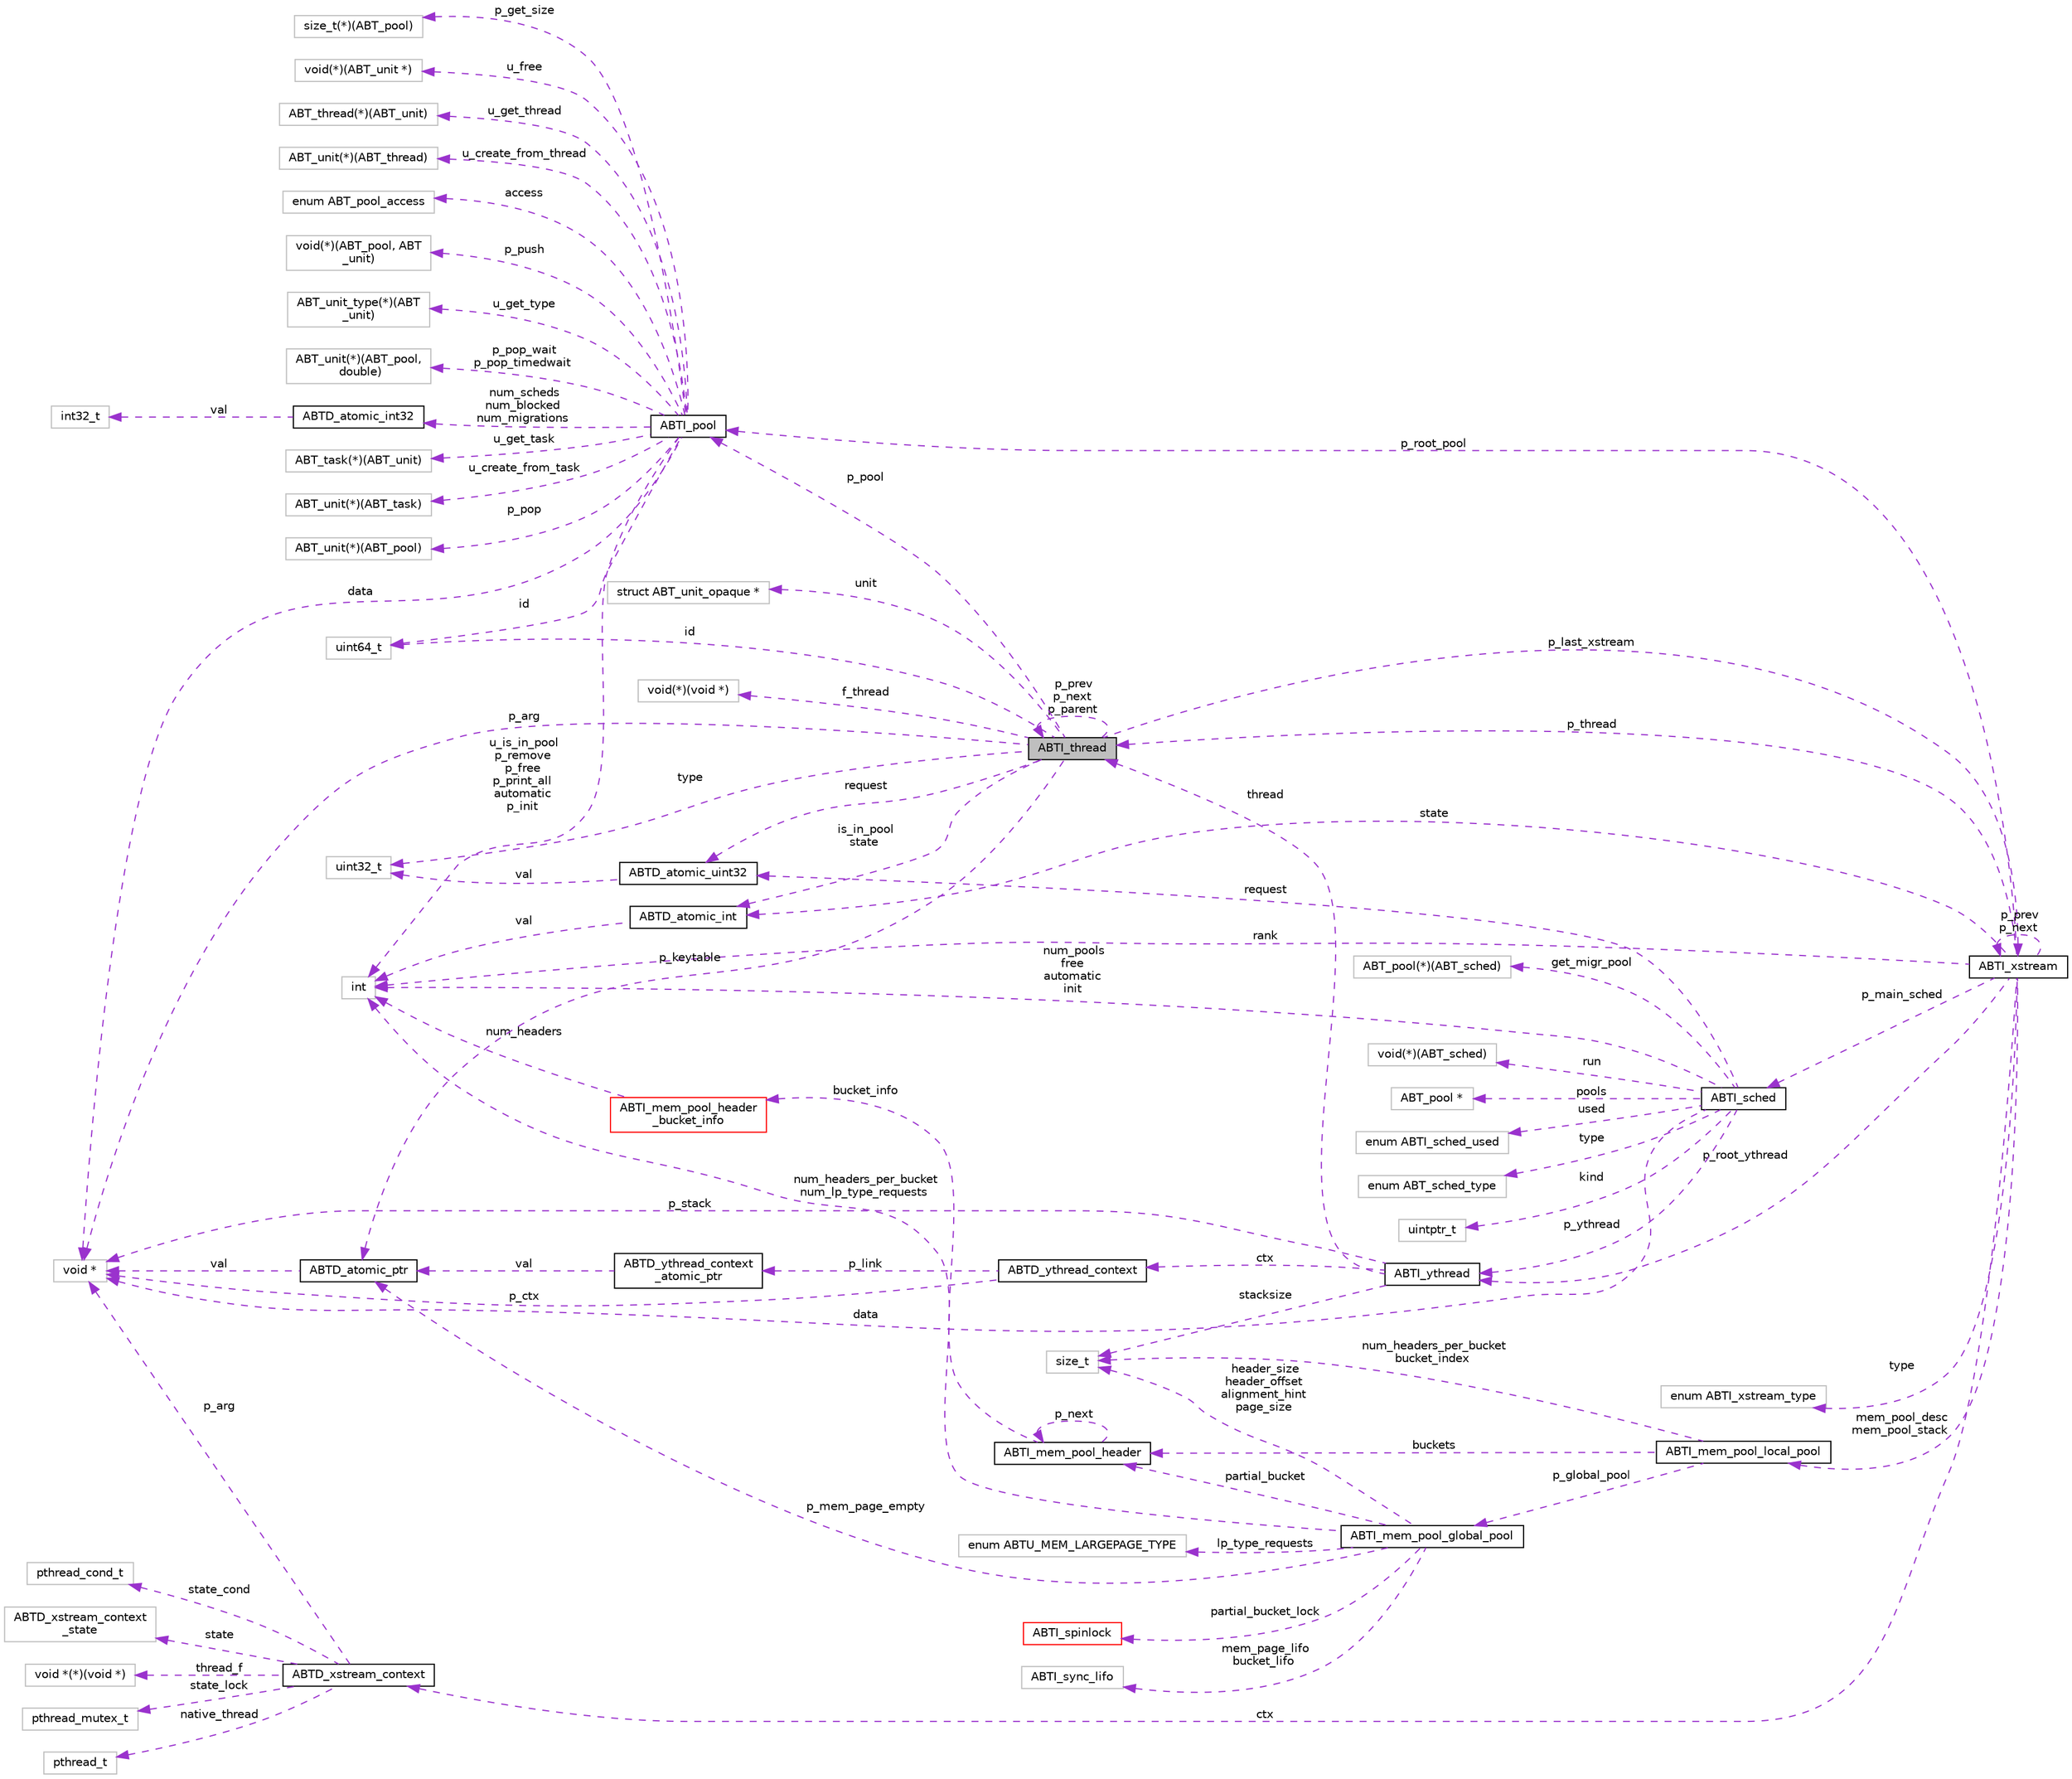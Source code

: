 digraph "ABTI_thread"
{
  edge [fontname="Helvetica",fontsize="10",labelfontname="Helvetica",labelfontsize="10"];
  node [fontname="Helvetica",fontsize="10",shape=record];
  rankdir="LR";
  Node1 [label="ABTI_thread",height=0.2,width=0.4,color="black", fillcolor="grey75", style="filled" fontcolor="black"];
  Node2 -> Node1 [dir="back",color="darkorchid3",fontsize="10",style="dashed",label=" f_thread" ,fontname="Helvetica"];
  Node2 [label="void(*)(void *)",height=0.2,width=0.4,color="grey75", fillcolor="white", style="filled"];
  Node3 -> Node1 [dir="back",color="darkorchid3",fontsize="10",style="dashed",label=" id" ,fontname="Helvetica"];
  Node3 [label="uint64_t",height=0.2,width=0.4,color="grey75", fillcolor="white", style="filled"];
  Node1 -> Node1 [dir="back",color="darkorchid3",fontsize="10",style="dashed",label=" p_prev\np_next\np_parent" ,fontname="Helvetica"];
  Node4 -> Node1 [dir="back",color="darkorchid3",fontsize="10",style="dashed",label=" p_pool" ,fontname="Helvetica"];
  Node4 [label="ABTI_pool",height=0.2,width=0.4,color="black", fillcolor="white", style="filled",URL="$df/d65/structABTI__pool.html"];
  Node5 -> Node4 [dir="back",color="darkorchid3",fontsize="10",style="dashed",label=" p_get_size" ,fontname="Helvetica"];
  Node5 [label="size_t(*)(ABT_pool)",height=0.2,width=0.4,color="grey75", fillcolor="white", style="filled"];
  Node6 -> Node4 [dir="back",color="darkorchid3",fontsize="10",style="dashed",label=" u_free" ,fontname="Helvetica"];
  Node6 [label="void(*)(ABT_unit *)",height=0.2,width=0.4,color="grey75", fillcolor="white", style="filled"];
  Node7 -> Node4 [dir="back",color="darkorchid3",fontsize="10",style="dashed",label=" u_get_thread" ,fontname="Helvetica"];
  Node7 [label="ABT_thread(*)(ABT_unit)",height=0.2,width=0.4,color="grey75", fillcolor="white", style="filled"];
  Node8 -> Node4 [dir="back",color="darkorchid3",fontsize="10",style="dashed",label=" u_create_from_thread" ,fontname="Helvetica"];
  Node8 [label="ABT_unit(*)(ABT_thread)",height=0.2,width=0.4,color="grey75", fillcolor="white", style="filled"];
  Node3 -> Node4 [dir="back",color="darkorchid3",fontsize="10",style="dashed",label=" id" ,fontname="Helvetica"];
  Node9 -> Node4 [dir="back",color="darkorchid3",fontsize="10",style="dashed",label=" access" ,fontname="Helvetica"];
  Node9 [label="enum ABT_pool_access",height=0.2,width=0.4,color="grey75", fillcolor="white", style="filled"];
  Node10 -> Node4 [dir="back",color="darkorchid3",fontsize="10",style="dashed",label=" p_push" ,fontname="Helvetica"];
  Node10 [label="void(*)(ABT_pool, ABT\l_unit)",height=0.2,width=0.4,color="grey75", fillcolor="white", style="filled"];
  Node11 -> Node4 [dir="back",color="darkorchid3",fontsize="10",style="dashed",label=" u_get_type" ,fontname="Helvetica"];
  Node11 [label="ABT_unit_type(*)(ABT\l_unit)",height=0.2,width=0.4,color="grey75", fillcolor="white", style="filled"];
  Node12 -> Node4 [dir="back",color="darkorchid3",fontsize="10",style="dashed",label=" p_pop_wait\np_pop_timedwait" ,fontname="Helvetica"];
  Node12 [label="ABT_unit(*)(ABT_pool,\l double)",height=0.2,width=0.4,color="grey75", fillcolor="white", style="filled"];
  Node13 -> Node4 [dir="back",color="darkorchid3",fontsize="10",style="dashed",label=" u_is_in_pool\np_remove\np_free\np_print_all\nautomatic\np_init" ,fontname="Helvetica"];
  Node13 [label="int",height=0.2,width=0.4,color="grey75", fillcolor="white", style="filled"];
  Node14 -> Node4 [dir="back",color="darkorchid3",fontsize="10",style="dashed",label=" num_scheds\nnum_blocked\nnum_migrations" ,fontname="Helvetica"];
  Node14 [label="ABTD_atomic_int32",height=0.2,width=0.4,color="black", fillcolor="white", style="filled",URL="$db/d9a/structABTD__atomic__int32.html"];
  Node15 -> Node14 [dir="back",color="darkorchid3",fontsize="10",style="dashed",label=" val" ,fontname="Helvetica"];
  Node15 [label="int32_t",height=0.2,width=0.4,color="grey75", fillcolor="white", style="filled"];
  Node16 -> Node4 [dir="back",color="darkorchid3",fontsize="10",style="dashed",label=" u_get_task" ,fontname="Helvetica"];
  Node16 [label="ABT_task(*)(ABT_unit)",height=0.2,width=0.4,color="grey75", fillcolor="white", style="filled"];
  Node17 -> Node4 [dir="back",color="darkorchid3",fontsize="10",style="dashed",label=" u_create_from_task" ,fontname="Helvetica"];
  Node17 [label="ABT_unit(*)(ABT_task)",height=0.2,width=0.4,color="grey75", fillcolor="white", style="filled"];
  Node18 -> Node4 [dir="back",color="darkorchid3",fontsize="10",style="dashed",label=" p_pop" ,fontname="Helvetica"];
  Node18 [label="ABT_unit(*)(ABT_pool)",height=0.2,width=0.4,color="grey75", fillcolor="white", style="filled"];
  Node19 -> Node4 [dir="back",color="darkorchid3",fontsize="10",style="dashed",label=" data" ,fontname="Helvetica"];
  Node19 [label="void *",height=0.2,width=0.4,color="grey75", fillcolor="white", style="filled"];
  Node20 -> Node1 [dir="back",color="darkorchid3",fontsize="10",style="dashed",label=" p_last_xstream" ,fontname="Helvetica"];
  Node20 [label="ABTI_xstream",height=0.2,width=0.4,color="black", fillcolor="white", style="filled",URL="$dc/d3f/structABTI__xstream.html"];
  Node21 -> Node20 [dir="back",color="darkorchid3",fontsize="10",style="dashed",label=" ctx" ,fontname="Helvetica"];
  Node21 [label="ABTD_xstream_context",height=0.2,width=0.4,color="black", fillcolor="white", style="filled",URL="$df/dec/structABTD__xstream__context.html"];
  Node22 -> Node21 [dir="back",color="darkorchid3",fontsize="10",style="dashed",label=" state" ,fontname="Helvetica"];
  Node22 [label="ABTD_xstream_context\l_state",height=0.2,width=0.4,color="grey75", fillcolor="white", style="filled"];
  Node23 -> Node21 [dir="back",color="darkorchid3",fontsize="10",style="dashed",label=" thread_f" ,fontname="Helvetica"];
  Node23 [label="void *(*)(void *)",height=0.2,width=0.4,color="grey75", fillcolor="white", style="filled"];
  Node24 -> Node21 [dir="back",color="darkorchid3",fontsize="10",style="dashed",label=" state_lock" ,fontname="Helvetica"];
  Node24 [label="pthread_mutex_t",height=0.2,width=0.4,color="grey75", fillcolor="white", style="filled"];
  Node25 -> Node21 [dir="back",color="darkorchid3",fontsize="10",style="dashed",label=" native_thread" ,fontname="Helvetica"];
  Node25 [label="pthread_t",height=0.2,width=0.4,color="grey75", fillcolor="white", style="filled"];
  Node26 -> Node21 [dir="back",color="darkorchid3",fontsize="10",style="dashed",label=" state_cond" ,fontname="Helvetica"];
  Node26 [label="pthread_cond_t",height=0.2,width=0.4,color="grey75", fillcolor="white", style="filled"];
  Node19 -> Node21 [dir="back",color="darkorchid3",fontsize="10",style="dashed",label=" p_arg" ,fontname="Helvetica"];
  Node1 -> Node20 [dir="back",color="darkorchid3",fontsize="10",style="dashed",label=" p_thread" ,fontname="Helvetica"];
  Node27 -> Node20 [dir="back",color="darkorchid3",fontsize="10",style="dashed",label=" p_main_sched" ,fontname="Helvetica"];
  Node27 [label="ABTI_sched",height=0.2,width=0.4,color="black", fillcolor="white", style="filled",URL="$d0/dd5/structABTI__sched.html"];
  Node28 -> Node27 [dir="back",color="darkorchid3",fontsize="10",style="dashed",label=" get_migr_pool" ,fontname="Helvetica"];
  Node28 [label="ABT_pool(*)(ABT_sched)",height=0.2,width=0.4,color="grey75", fillcolor="white", style="filled"];
  Node29 -> Node27 [dir="back",color="darkorchid3",fontsize="10",style="dashed",label=" p_ythread" ,fontname="Helvetica"];
  Node29 [label="ABTI_ythread",height=0.2,width=0.4,color="black", fillcolor="white", style="filled",URL="$d5/d5f/structABTI__ythread.html"];
  Node1 -> Node29 [dir="back",color="darkorchid3",fontsize="10",style="dashed",label=" thread" ,fontname="Helvetica"];
  Node30 -> Node29 [dir="back",color="darkorchid3",fontsize="10",style="dashed",label=" stacksize" ,fontname="Helvetica"];
  Node30 [label="size_t",height=0.2,width=0.4,color="grey75", fillcolor="white", style="filled"];
  Node31 -> Node29 [dir="back",color="darkorchid3",fontsize="10",style="dashed",label=" ctx" ,fontname="Helvetica"];
  Node31 [label="ABTD_ythread_context",height=0.2,width=0.4,color="black", fillcolor="white", style="filled",URL="$d8/df3/structABTD__ythread__context.html"];
  Node32 -> Node31 [dir="back",color="darkorchid3",fontsize="10",style="dashed",label=" p_link" ,fontname="Helvetica"];
  Node32 [label="ABTD_ythread_context\l_atomic_ptr",height=0.2,width=0.4,color="black", fillcolor="white", style="filled",URL="$d6/dfc/structABTD__ythread__context__atomic__ptr.html"];
  Node33 -> Node32 [dir="back",color="darkorchid3",fontsize="10",style="dashed",label=" val" ,fontname="Helvetica"];
  Node33 [label="ABTD_atomic_ptr",height=0.2,width=0.4,color="black", fillcolor="white", style="filled",URL="$df/d5b/structABTD__atomic__ptr.html"];
  Node19 -> Node33 [dir="back",color="darkorchid3",fontsize="10",style="dashed",label=" val" ,fontname="Helvetica"];
  Node19 -> Node31 [dir="back",color="darkorchid3",fontsize="10",style="dashed",label=" p_ctx" ,fontname="Helvetica"];
  Node19 -> Node29 [dir="back",color="darkorchid3",fontsize="10",style="dashed",label=" p_stack" ,fontname="Helvetica"];
  Node13 -> Node27 [dir="back",color="darkorchid3",fontsize="10",style="dashed",label=" num_pools\nfree\nautomatic\ninit" ,fontname="Helvetica"];
  Node34 -> Node27 [dir="back",color="darkorchid3",fontsize="10",style="dashed",label=" run" ,fontname="Helvetica"];
  Node34 [label="void(*)(ABT_sched)",height=0.2,width=0.4,color="grey75", fillcolor="white", style="filled"];
  Node35 -> Node27 [dir="back",color="darkorchid3",fontsize="10",style="dashed",label=" pools" ,fontname="Helvetica"];
  Node35 [label="ABT_pool *",height=0.2,width=0.4,color="grey75", fillcolor="white", style="filled"];
  Node36 -> Node27 [dir="back",color="darkorchid3",fontsize="10",style="dashed",label=" request" ,fontname="Helvetica"];
  Node36 [label="ABTD_atomic_uint32",height=0.2,width=0.4,color="black", fillcolor="white", style="filled",URL="$db/df7/structABTD__atomic__uint32.html"];
  Node37 -> Node36 [dir="back",color="darkorchid3",fontsize="10",style="dashed",label=" val" ,fontname="Helvetica"];
  Node37 [label="uint32_t",height=0.2,width=0.4,color="grey75", fillcolor="white", style="filled"];
  Node38 -> Node27 [dir="back",color="darkorchid3",fontsize="10",style="dashed",label=" used" ,fontname="Helvetica"];
  Node38 [label="enum ABTI_sched_used",height=0.2,width=0.4,color="grey75", fillcolor="white", style="filled"];
  Node19 -> Node27 [dir="back",color="darkorchid3",fontsize="10",style="dashed",label=" data" ,fontname="Helvetica"];
  Node39 -> Node27 [dir="back",color="darkorchid3",fontsize="10",style="dashed",label=" type" ,fontname="Helvetica"];
  Node39 [label="enum ABT_sched_type",height=0.2,width=0.4,color="grey75", fillcolor="white", style="filled"];
  Node40 -> Node27 [dir="back",color="darkorchid3",fontsize="10",style="dashed",label=" kind" ,fontname="Helvetica"];
  Node40 [label="uintptr_t",height=0.2,width=0.4,color="grey75", fillcolor="white", style="filled"];
  Node29 -> Node20 [dir="back",color="darkorchid3",fontsize="10",style="dashed",label=" p_root_ythread" ,fontname="Helvetica"];
  Node4 -> Node20 [dir="back",color="darkorchid3",fontsize="10",style="dashed",label=" p_root_pool" ,fontname="Helvetica"];
  Node41 -> Node20 [dir="back",color="darkorchid3",fontsize="10",style="dashed",label=" type" ,fontname="Helvetica"];
  Node41 [label="enum ABTI_xstream_type",height=0.2,width=0.4,color="grey75", fillcolor="white", style="filled"];
  Node20 -> Node20 [dir="back",color="darkorchid3",fontsize="10",style="dashed",label=" p_prev\np_next" ,fontname="Helvetica"];
  Node42 -> Node20 [dir="back",color="darkorchid3",fontsize="10",style="dashed",label=" state" ,fontname="Helvetica"];
  Node42 [label="ABTD_atomic_int",height=0.2,width=0.4,color="black", fillcolor="white", style="filled",URL="$d5/df5/structABTD__atomic__int.html"];
  Node13 -> Node42 [dir="back",color="darkorchid3",fontsize="10",style="dashed",label=" val" ,fontname="Helvetica"];
  Node13 -> Node20 [dir="back",color="darkorchid3",fontsize="10",style="dashed",label=" rank" ,fontname="Helvetica"];
  Node43 -> Node20 [dir="back",color="darkorchid3",fontsize="10",style="dashed",label=" mem_pool_desc\nmem_pool_stack" ,fontname="Helvetica"];
  Node43 [label="ABTI_mem_pool_local_pool",height=0.2,width=0.4,color="black", fillcolor="white", style="filled",URL="$d6/d69/structABTI__mem__pool__local__pool.html"];
  Node30 -> Node43 [dir="back",color="darkorchid3",fontsize="10",style="dashed",label=" num_headers_per_bucket\nbucket_index" ,fontname="Helvetica"];
  Node44 -> Node43 [dir="back",color="darkorchid3",fontsize="10",style="dashed",label=" buckets" ,fontname="Helvetica"];
  Node44 [label="ABTI_mem_pool_header",height=0.2,width=0.4,color="black", fillcolor="white", style="filled",URL="$de/d24/structABTI__mem__pool__header.html"];
  Node45 -> Node44 [dir="back",color="darkorchid3",fontsize="10",style="dashed",label=" bucket_info" ,fontname="Helvetica"];
  Node45 [label="ABTI_mem_pool_header\l_bucket_info",height=0.2,width=0.4,color="red", fillcolor="white", style="filled",URL="$d5/d6c/unionABTI__mem__pool__header__bucket__info.html"];
  Node13 -> Node45 [dir="back",color="darkorchid3",fontsize="10",style="dashed",label=" num_headers" ,fontname="Helvetica"];
  Node44 -> Node44 [dir="back",color="darkorchid3",fontsize="10",style="dashed",label=" p_next" ,fontname="Helvetica"];
  Node46 -> Node43 [dir="back",color="darkorchid3",fontsize="10",style="dashed",label=" p_global_pool" ,fontname="Helvetica"];
  Node46 [label="ABTI_mem_pool_global_pool",height=0.2,width=0.4,color="black", fillcolor="white", style="filled",URL="$d7/de4/structABTI__mem__pool__global__pool.html"];
  Node47 -> Node46 [dir="back",color="darkorchid3",fontsize="10",style="dashed",label=" partial_bucket_lock" ,fontname="Helvetica"];
  Node47 [label="ABTI_spinlock",height=0.2,width=0.4,color="red", fillcolor="white", style="filled",URL="$dc/d81/structABTI__spinlock.html"];
  Node48 -> Node46 [dir="back",color="darkorchid3",fontsize="10",style="dashed",label=" mem_page_lifo\nbucket_lifo" ,fontname="Helvetica"];
  Node48 [label="ABTI_sync_lifo",height=0.2,width=0.4,color="grey75", fillcolor="white", style="filled"];
  Node30 -> Node46 [dir="back",color="darkorchid3",fontsize="10",style="dashed",label=" header_size\nheader_offset\nalignment_hint\npage_size" ,fontname="Helvetica"];
  Node44 -> Node46 [dir="back",color="darkorchid3",fontsize="10",style="dashed",label=" partial_bucket" ,fontname="Helvetica"];
  Node13 -> Node46 [dir="back",color="darkorchid3",fontsize="10",style="dashed",label=" num_headers_per_bucket\nnum_lp_type_requests" ,fontname="Helvetica"];
  Node33 -> Node46 [dir="back",color="darkorchid3",fontsize="10",style="dashed",label=" p_mem_page_empty" ,fontname="Helvetica"];
  Node49 -> Node46 [dir="back",color="darkorchid3",fontsize="10",style="dashed",label=" lp_type_requests" ,fontname="Helvetica"];
  Node49 [label="enum ABTU_MEM_LARGEPAGE_TYPE",height=0.2,width=0.4,color="grey75", fillcolor="white", style="filled"];
  Node37 -> Node1 [dir="back",color="darkorchid3",fontsize="10",style="dashed",label=" type" ,fontname="Helvetica"];
  Node42 -> Node1 [dir="back",color="darkorchid3",fontsize="10",style="dashed",label=" is_in_pool\nstate" ,fontname="Helvetica"];
  Node33 -> Node1 [dir="back",color="darkorchid3",fontsize="10",style="dashed",label=" p_keytable" ,fontname="Helvetica"];
  Node36 -> Node1 [dir="back",color="darkorchid3",fontsize="10",style="dashed",label=" request" ,fontname="Helvetica"];
  Node19 -> Node1 [dir="back",color="darkorchid3",fontsize="10",style="dashed",label=" p_arg" ,fontname="Helvetica"];
  Node50 -> Node1 [dir="back",color="darkorchid3",fontsize="10",style="dashed",label=" unit" ,fontname="Helvetica"];
  Node50 [label="struct ABT_unit_opaque *",height=0.2,width=0.4,color="grey75", fillcolor="white", style="filled"];
}
